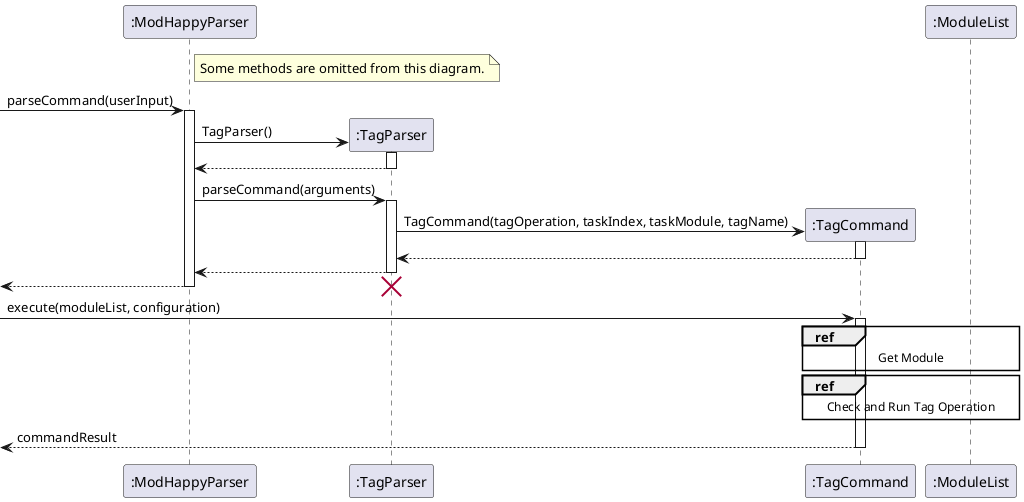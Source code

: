 @startuml
'https://plantuml.com/sequence-diagram

skinparam shadowing false
participant ":ModHappyParser" as ModHappyParser
participant ":TagParser" as TagParser
participant ":TagCommand" as TagCommand
participant ":ModuleList" as ModuleList

note right of ModHappyParser
Some methods are omitted from this diagram.
end note

[->ModHappyParser:parseCommand(userInput)
activate ModHappyParser
create TagParser
ModHappyParser -> TagParser: TagParser()
activate TagParser
return

ModHappyParser -> TagParser: parseCommand(arguments)
activate TagParser
create TagCommand
TagParser -> TagCommand: TagCommand(tagOperation, taskIndex, taskModule, tagName)
activate TagCommand
return
return
return

destroy TagParser

[->TagCommand:execute(moduleList, configuration)
activate TagCommand

ref over TagCommand, ModuleList: Get Module

ref over TagCommand, ModuleList: Check and Run Tag Operation
return commandResult
@enduml